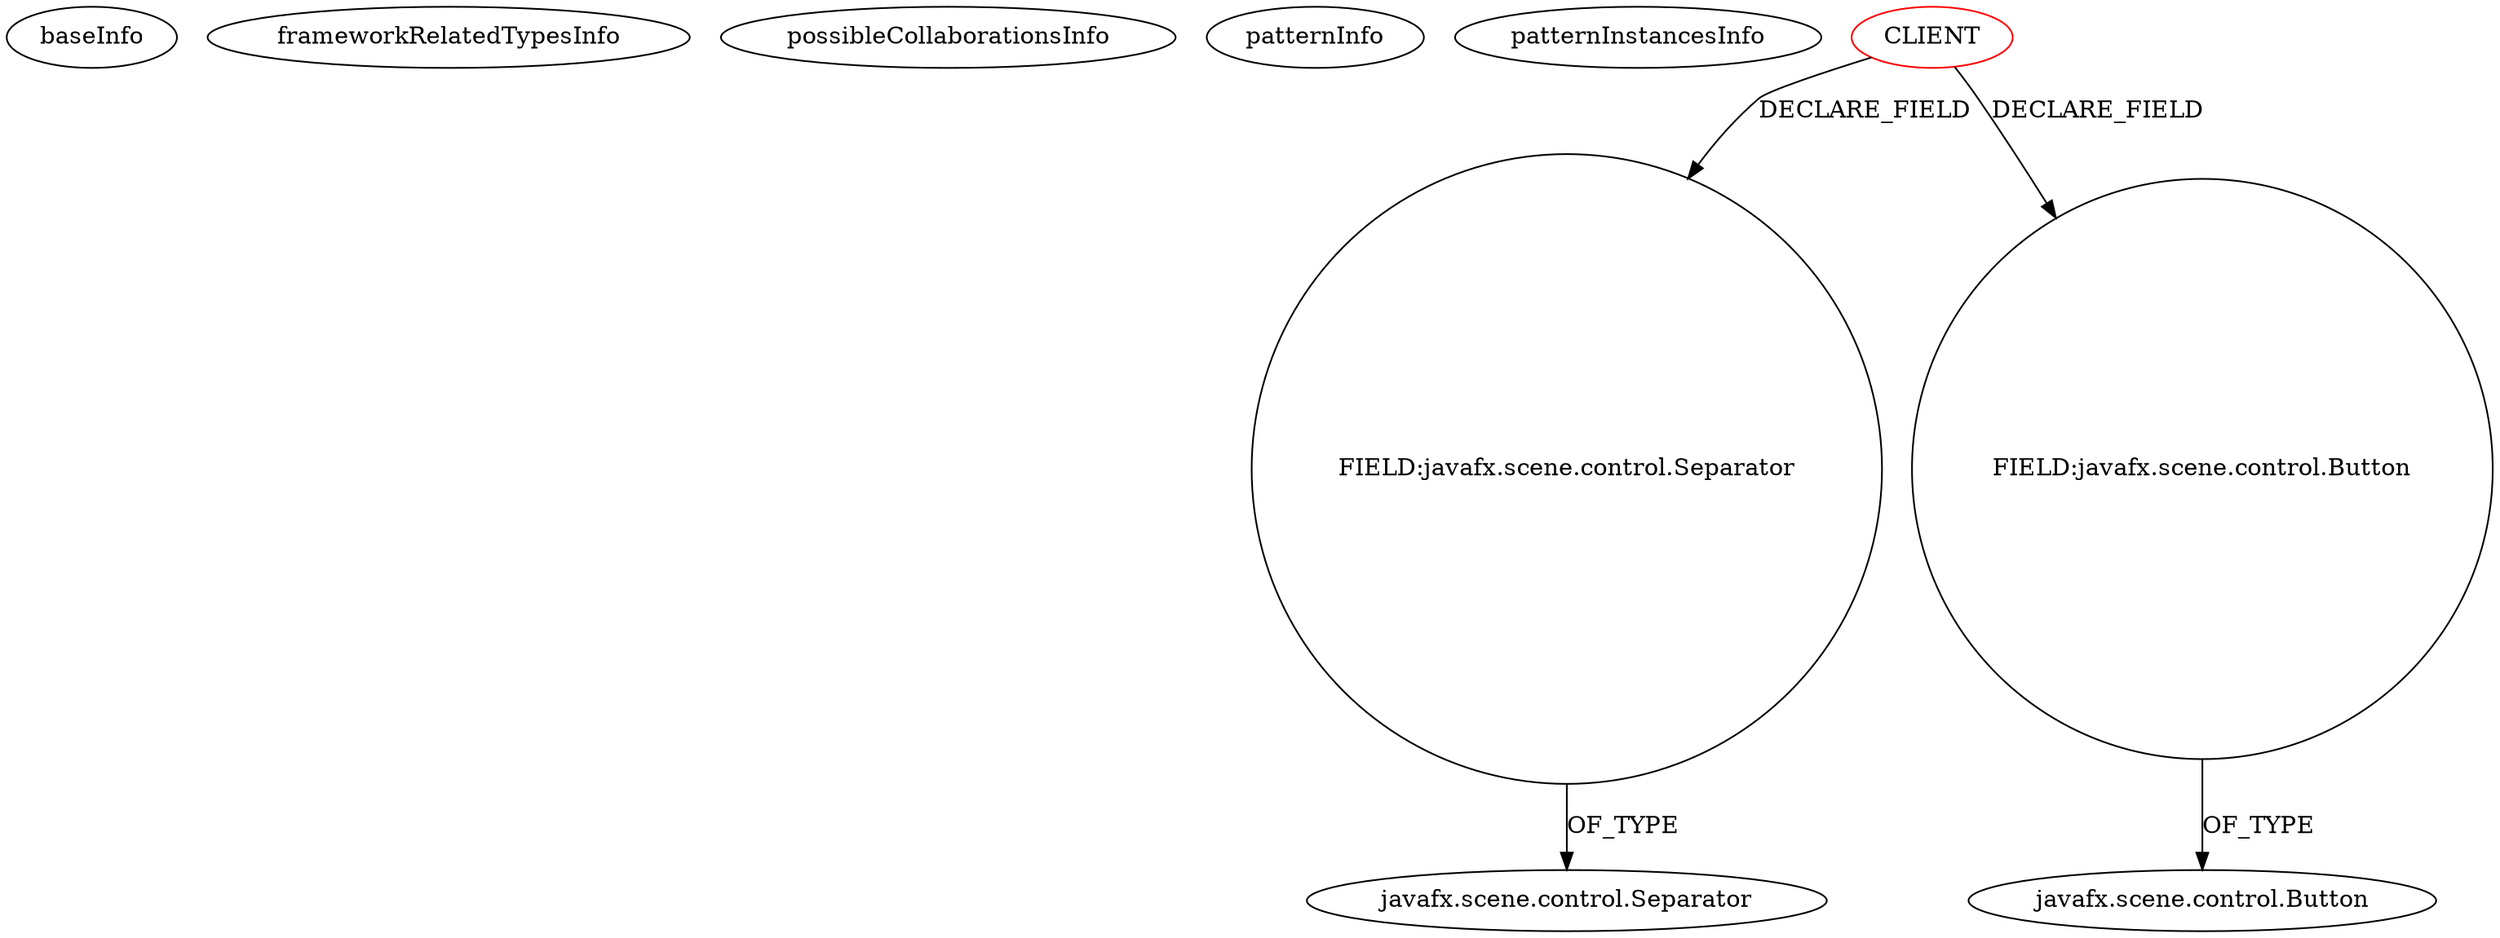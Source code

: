 digraph {
baseInfo[graphId=4668,category="pattern",isAnonymous=false,possibleRelation=false]
frameworkRelatedTypesInfo[]
possibleCollaborationsInfo[]
patternInfo[frequency=2.0,patternRootClient=0]
patternInstancesInfo[0="joelburget-miftiwac~/joelburget-miftiwac/miftiwac-master/src/Dynamic_page.java~Dynamic_page~3333",1="Catuna-OsuExport~/Catuna-OsuExport/OsuExport-master/src/view/InfoDialog.java~InfoDialog~218"]
32[label="FIELD:javafx.scene.control.Separator",vertexType="FIELD_DECLARATION",isFrameworkType=false,shape=circle]
33[label="javafx.scene.control.Separator",vertexType="FRAMEWORK_CLASS_TYPE",isFrameworkType=false]
0[label="CLIENT",vertexType="ROOT_CLIENT_CLASS_DECLARATION",isFrameworkType=false,color=red]
14[label="FIELD:javafx.scene.control.Button",vertexType="FIELD_DECLARATION",isFrameworkType=false,shape=circle]
5[label="javafx.scene.control.Button",vertexType="FRAMEWORK_CLASS_TYPE",isFrameworkType=false]
0->32[label="DECLARE_FIELD"]
0->14[label="DECLARE_FIELD"]
14->5[label="OF_TYPE"]
32->33[label="OF_TYPE"]
}
